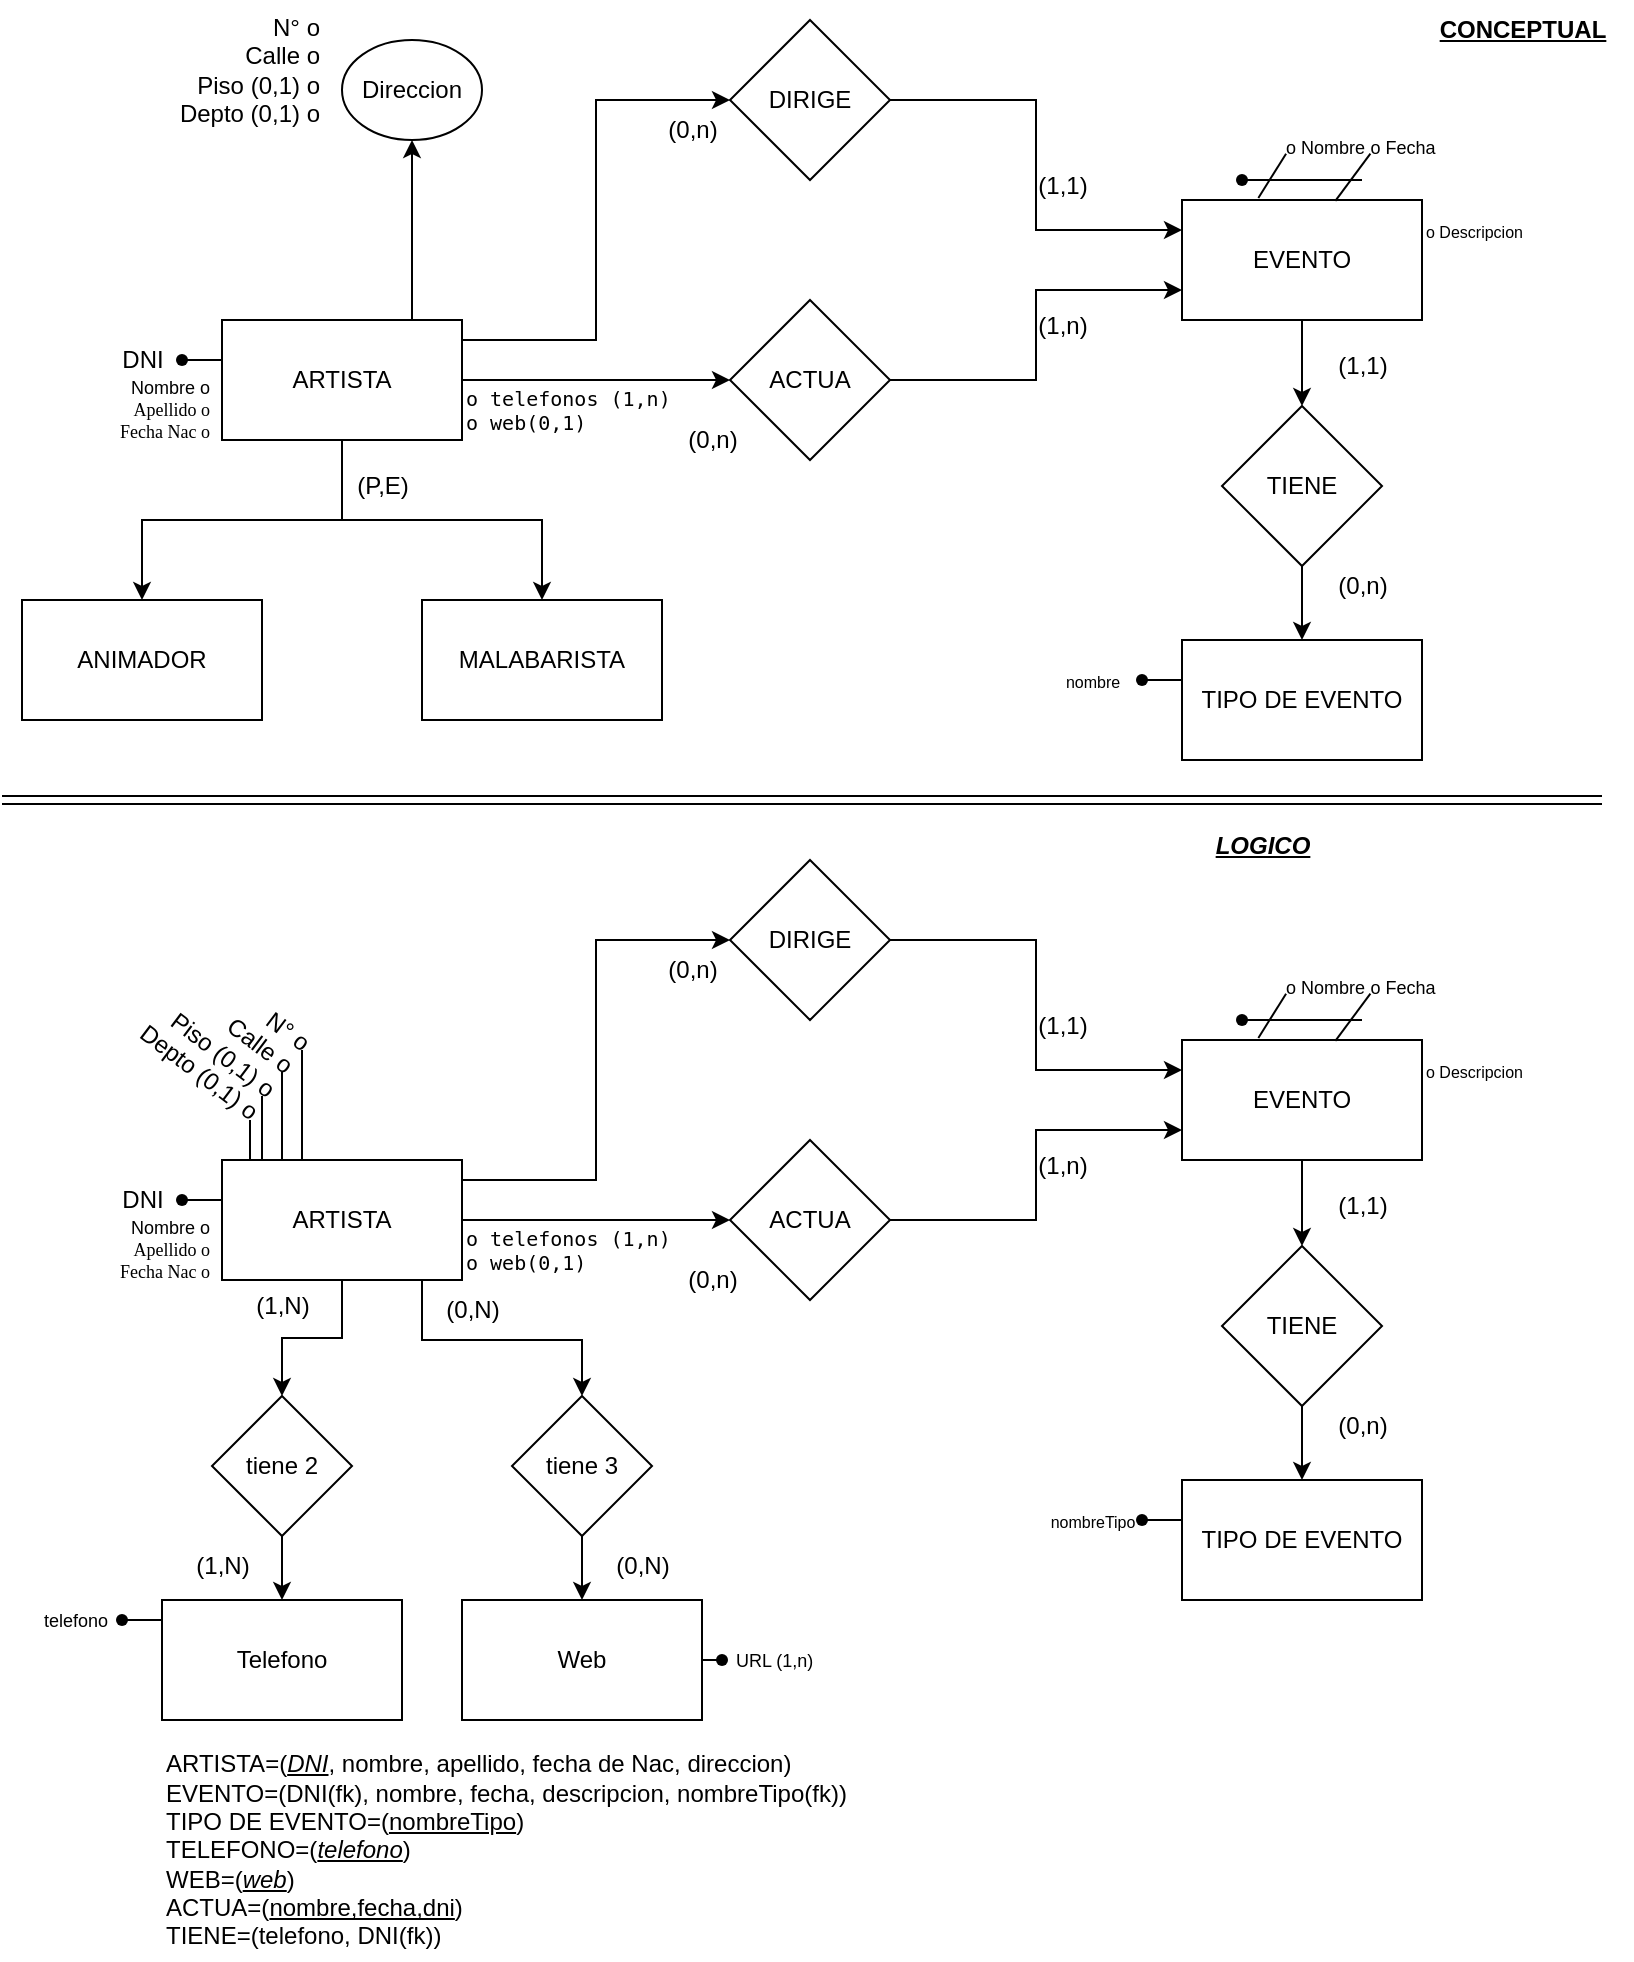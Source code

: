 <mxfile version="24.7.17">
  <diagram name="Página-1" id="7E1txCqpCuXFJBpkATVT">
    <mxGraphModel dx="926" dy="560" grid="1" gridSize="10" guides="1" tooltips="1" connect="1" arrows="1" fold="1" page="1" pageScale="1" pageWidth="827" pageHeight="1169" math="0" shadow="0">
      <root>
        <mxCell id="0" />
        <mxCell id="1" parent="0" />
        <mxCell id="PhLoQB3dl-mCqXN_obVr-6" style="edgeStyle=orthogonalEdgeStyle;rounded=0;orthogonalLoop=1;jettySize=auto;html=1;entryX=0.5;entryY=0;entryDx=0;entryDy=0;" edge="1" parent="1" source="PhLoQB3dl-mCqXN_obVr-1" target="PhLoQB3dl-mCqXN_obVr-4">
          <mxGeometry relative="1" as="geometry" />
        </mxCell>
        <mxCell id="PhLoQB3dl-mCqXN_obVr-7" style="edgeStyle=orthogonalEdgeStyle;rounded=0;orthogonalLoop=1;jettySize=auto;html=1;entryX=0.5;entryY=0;entryDx=0;entryDy=0;" edge="1" parent="1" source="PhLoQB3dl-mCqXN_obVr-1" target="PhLoQB3dl-mCqXN_obVr-5">
          <mxGeometry relative="1" as="geometry" />
        </mxCell>
        <mxCell id="PhLoQB3dl-mCqXN_obVr-11" style="edgeStyle=orthogonalEdgeStyle;rounded=0;orthogonalLoop=1;jettySize=auto;html=1;entryX=0;entryY=0.5;entryDx=0;entryDy=0;" edge="1" parent="1" source="PhLoQB3dl-mCqXN_obVr-1" target="PhLoQB3dl-mCqXN_obVr-10">
          <mxGeometry relative="1" as="geometry" />
        </mxCell>
        <mxCell id="PhLoQB3dl-mCqXN_obVr-12" style="edgeStyle=orthogonalEdgeStyle;rounded=0;orthogonalLoop=1;jettySize=auto;html=1;entryX=0;entryY=0.5;entryDx=0;entryDy=0;" edge="1" parent="1" source="PhLoQB3dl-mCqXN_obVr-1" target="PhLoQB3dl-mCqXN_obVr-9">
          <mxGeometry relative="1" as="geometry">
            <Array as="points">
              <mxPoint x="307" y="170" />
              <mxPoint x="307" y="50" />
            </Array>
          </mxGeometry>
        </mxCell>
        <mxCell id="PhLoQB3dl-mCqXN_obVr-18" style="edgeStyle=orthogonalEdgeStyle;rounded=0;orthogonalLoop=1;jettySize=auto;html=1;entryX=0.5;entryY=1;entryDx=0;entryDy=0;" edge="1" parent="1" source="PhLoQB3dl-mCqXN_obVr-1" target="PhLoQB3dl-mCqXN_obVr-16">
          <mxGeometry relative="1" as="geometry">
            <Array as="points">
              <mxPoint x="215" y="140" />
              <mxPoint x="215" y="140" />
            </Array>
          </mxGeometry>
        </mxCell>
        <mxCell id="PhLoQB3dl-mCqXN_obVr-1" value="ARTISTA" style="whiteSpace=wrap;html=1;" vertex="1" parent="1">
          <mxGeometry x="120" y="160" width="120" height="60" as="geometry" />
        </mxCell>
        <mxCell id="PhLoQB3dl-mCqXN_obVr-52" value="" style="edgeStyle=orthogonalEdgeStyle;rounded=0;orthogonalLoop=1;jettySize=auto;html=1;" edge="1" parent="1" source="PhLoQB3dl-mCqXN_obVr-2" target="PhLoQB3dl-mCqXN_obVr-51">
          <mxGeometry relative="1" as="geometry" />
        </mxCell>
        <mxCell id="PhLoQB3dl-mCqXN_obVr-2" value="EVENTO" style="whiteSpace=wrap;html=1;" vertex="1" parent="1">
          <mxGeometry x="600" y="100" width="120" height="60" as="geometry" />
        </mxCell>
        <mxCell id="PhLoQB3dl-mCqXN_obVr-3" value="TIPO DE EVENTO" style="whiteSpace=wrap;html=1;" vertex="1" parent="1">
          <mxGeometry x="600" y="320" width="120" height="60" as="geometry" />
        </mxCell>
        <mxCell id="PhLoQB3dl-mCqXN_obVr-4" value="ANIMADOR" style="whiteSpace=wrap;html=1;" vertex="1" parent="1">
          <mxGeometry x="20" y="300" width="120" height="60" as="geometry" />
        </mxCell>
        <mxCell id="PhLoQB3dl-mCqXN_obVr-5" value="MALABARISTA" style="whiteSpace=wrap;html=1;" vertex="1" parent="1">
          <mxGeometry x="220" y="300" width="120" height="60" as="geometry" />
        </mxCell>
        <mxCell id="PhLoQB3dl-mCqXN_obVr-13" style="edgeStyle=orthogonalEdgeStyle;rounded=0;orthogonalLoop=1;jettySize=auto;html=1;entryX=0;entryY=0.25;entryDx=0;entryDy=0;" edge="1" parent="1" source="PhLoQB3dl-mCqXN_obVr-9" target="PhLoQB3dl-mCqXN_obVr-2">
          <mxGeometry relative="1" as="geometry" />
        </mxCell>
        <mxCell id="PhLoQB3dl-mCqXN_obVr-9" value="DIRIGE" style="rhombus;whiteSpace=wrap;html=1;" vertex="1" parent="1">
          <mxGeometry x="374" y="10" width="80" height="80" as="geometry" />
        </mxCell>
        <mxCell id="PhLoQB3dl-mCqXN_obVr-14" style="edgeStyle=orthogonalEdgeStyle;rounded=0;orthogonalLoop=1;jettySize=auto;html=1;entryX=0;entryY=0.75;entryDx=0;entryDy=0;" edge="1" parent="1" source="PhLoQB3dl-mCqXN_obVr-10" target="PhLoQB3dl-mCqXN_obVr-2">
          <mxGeometry relative="1" as="geometry" />
        </mxCell>
        <mxCell id="PhLoQB3dl-mCqXN_obVr-10" value="ACTUA" style="rhombus;whiteSpace=wrap;html=1;" vertex="1" parent="1">
          <mxGeometry x="374" y="150" width="80" height="80" as="geometry" />
        </mxCell>
        <mxCell id="PhLoQB3dl-mCqXN_obVr-16" value="Direccion" style="ellipse;whiteSpace=wrap;html=1;" vertex="1" parent="1">
          <mxGeometry x="180" y="20" width="70" height="50" as="geometry" />
        </mxCell>
        <mxCell id="PhLoQB3dl-mCqXN_obVr-17" value="N° o&lt;div&gt;Calle o&lt;/div&gt;&lt;div&gt;Piso (0,1) o&lt;/div&gt;&lt;div&gt;Depto (0,1) o&lt;/div&gt;" style="text;html=1;align=right;verticalAlign=middle;resizable=0;points=[];autosize=1;strokeColor=none;fillColor=none;" vertex="1" parent="1">
          <mxGeometry x="80" width="90" height="70" as="geometry" />
        </mxCell>
        <mxCell id="PhLoQB3dl-mCqXN_obVr-19" value="" style="shape=waypoint;sketch=0;size=6;pointerEvents=1;points=[];fillColor=none;resizable=0;rotatable=0;perimeter=centerPerimeter;snapToPoint=1;" vertex="1" parent="1">
          <mxGeometry x="90" y="170" width="20" height="20" as="geometry" />
        </mxCell>
        <mxCell id="PhLoQB3dl-mCqXN_obVr-20" style="edgeStyle=orthogonalEdgeStyle;rounded=0;orthogonalLoop=1;jettySize=auto;html=1;entryX=0;entryY=0.323;entryDx=0;entryDy=0;entryPerimeter=0;endArrow=none;endFill=0;" edge="1" parent="1" source="PhLoQB3dl-mCqXN_obVr-19" target="PhLoQB3dl-mCqXN_obVr-1">
          <mxGeometry relative="1" as="geometry" />
        </mxCell>
        <mxCell id="PhLoQB3dl-mCqXN_obVr-25" value="DNI" style="text;html=1;align=center;verticalAlign=middle;resizable=0;points=[];autosize=1;strokeColor=none;fillColor=none;" vertex="1" parent="1">
          <mxGeometry x="60" y="165" width="40" height="30" as="geometry" />
        </mxCell>
        <mxCell id="PhLoQB3dl-mCqXN_obVr-26" value="&lt;h4 style=&quot;font-size: 9px;&quot;&gt;&lt;span style=&quot;font-weight: normal;&quot;&gt;&lt;font face=&quot;Helvetica&quot; style=&quot;font-size: 9px;&quot;&gt;Nombre o&lt;br&gt;&lt;/font&gt;&lt;font face=&quot;JUeMXeNSjdFqQAsrjM2l&quot; style=&quot;font-size: 9px;&quot;&gt;Apellido o&lt;br&gt;&lt;/font&gt;&lt;font face=&quot;JUeMXeNSjdFqQAsrjM2l&quot; style=&quot;font-size: 9px;&quot;&gt;Fecha Nac o&lt;/font&gt;&lt;/span&gt;&lt;/h4&gt;" style="text;html=1;align=right;verticalAlign=middle;resizable=0;points=[];autosize=1;strokeColor=none;fillColor=none;" vertex="1" parent="1">
          <mxGeometry x="45" y="170" width="70" height="70" as="geometry" />
        </mxCell>
        <mxCell id="PhLoQB3dl-mCqXN_obVr-27" value="&lt;pre style=&quot;font-size: 10px;&quot;&gt;&lt;span style=&quot;background-color: initial;&quot;&gt;o telefonos (1,n)&amp;nbsp;&lt;br&gt;&lt;/span&gt;o web(0,1)&lt;/pre&gt;" style="text;html=1;align=left;verticalAlign=middle;resizable=0;points=[];autosize=1;strokeColor=none;fillColor=none;" vertex="1" parent="1">
          <mxGeometry x="240" y="175" width="130" height="60" as="geometry" />
        </mxCell>
        <mxCell id="PhLoQB3dl-mCqXN_obVr-32" value="&lt;font style=&quot;font-size: 8px;&quot;&gt;o Descripcion&lt;/font&gt;" style="text;html=1;align=left;verticalAlign=middle;resizable=0;points=[];autosize=1;strokeColor=none;fillColor=none;" vertex="1" parent="1">
          <mxGeometry x="720" y="100" width="70" height="30" as="geometry" />
        </mxCell>
        <mxCell id="PhLoQB3dl-mCqXN_obVr-34" value="&lt;font style=&quot;font-size: 9px;&quot;&gt;o Fecha&lt;/font&gt;" style="text;html=1;align=center;verticalAlign=middle;resizable=0;points=[];autosize=1;strokeColor=none;fillColor=none;" vertex="1" parent="1">
          <mxGeometry x="680" y="58" width="60" height="30" as="geometry" />
        </mxCell>
        <mxCell id="PhLoQB3dl-mCqXN_obVr-35" value="" style="endArrow=none;html=1;rounded=0;exitX=0.639;exitY=0.008;exitDx=0;exitDy=0;exitPerimeter=0;" edge="1" parent="1" source="PhLoQB3dl-mCqXN_obVr-2">
          <mxGeometry width="50" height="50" relative="1" as="geometry">
            <mxPoint x="680" y="88" as="sourcePoint" />
            <mxPoint x="694.207" y="76.78" as="targetPoint" />
          </mxGeometry>
        </mxCell>
        <mxCell id="PhLoQB3dl-mCqXN_obVr-36" value="&lt;font style=&quot;font-size: 9px;&quot;&gt;o Nombre&lt;/font&gt;" style="text;html=1;align=left;verticalAlign=middle;resizable=0;points=[];autosize=1;strokeColor=none;fillColor=none;" vertex="1" parent="1">
          <mxGeometry x="650.0" y="58" width="60" height="30" as="geometry" />
        </mxCell>
        <mxCell id="PhLoQB3dl-mCqXN_obVr-37" value="" style="endArrow=none;html=1;rounded=0;exitX=0.318;exitY=-0.017;exitDx=0;exitDy=0;exitPerimeter=0;entryX=0.034;entryY=0.63;entryDx=0;entryDy=0;entryPerimeter=0;" edge="1" parent="1" source="PhLoQB3dl-mCqXN_obVr-2" target="PhLoQB3dl-mCqXN_obVr-36">
          <mxGeometry width="50" height="50" relative="1" as="geometry">
            <mxPoint x="640.0" y="93.22" as="sourcePoint" />
            <mxPoint x="650" y="80" as="targetPoint" />
          </mxGeometry>
        </mxCell>
        <mxCell id="PhLoQB3dl-mCqXN_obVr-38" value="" style="shape=waypoint;sketch=0;size=6;pointerEvents=1;points=[];fillColor=none;resizable=0;rotatable=0;perimeter=centerPerimeter;snapToPoint=1;" vertex="1" parent="1">
          <mxGeometry x="620" y="80" width="20" height="20" as="geometry" />
        </mxCell>
        <mxCell id="PhLoQB3dl-mCqXN_obVr-39" style="edgeStyle=orthogonalEdgeStyle;rounded=0;orthogonalLoop=1;jettySize=auto;html=1;endArrow=none;endFill=0;" edge="1" source="PhLoQB3dl-mCqXN_obVr-38" parent="1">
          <mxGeometry relative="1" as="geometry">
            <mxPoint x="690" y="90" as="targetPoint" />
          </mxGeometry>
        </mxCell>
        <mxCell id="PhLoQB3dl-mCqXN_obVr-43" value="" style="shape=waypoint;sketch=0;size=6;pointerEvents=1;points=[];fillColor=none;resizable=0;rotatable=0;perimeter=centerPerimeter;snapToPoint=1;" vertex="1" parent="1">
          <mxGeometry x="570" y="330" width="20" height="20" as="geometry" />
        </mxCell>
        <mxCell id="PhLoQB3dl-mCqXN_obVr-44" style="edgeStyle=orthogonalEdgeStyle;rounded=0;orthogonalLoop=1;jettySize=auto;html=1;entryX=0;entryY=0.323;entryDx=0;entryDy=0;entryPerimeter=0;endArrow=none;endFill=0;" edge="1" source="PhLoQB3dl-mCqXN_obVr-43" parent="1">
          <mxGeometry relative="1" as="geometry">
            <mxPoint x="600" y="339" as="targetPoint" />
          </mxGeometry>
        </mxCell>
        <mxCell id="PhLoQB3dl-mCqXN_obVr-45" value="&lt;font style=&quot;font-size: 8px;&quot;&gt;nombre&lt;/font&gt;" style="text;html=1;align=center;verticalAlign=middle;resizable=0;points=[];autosize=1;strokeColor=none;fillColor=none;" vertex="1" parent="1">
          <mxGeometry x="530" y="325" width="50" height="30" as="geometry" />
        </mxCell>
        <mxCell id="PhLoQB3dl-mCqXN_obVr-46" value="(P,E)" style="text;html=1;align=center;verticalAlign=middle;resizable=0;points=[];autosize=1;strokeColor=none;fillColor=none;" vertex="1" parent="1">
          <mxGeometry x="175" y="228" width="50" height="30" as="geometry" />
        </mxCell>
        <mxCell id="PhLoQB3dl-mCqXN_obVr-47" value="(0,n)" style="text;html=1;align=center;verticalAlign=middle;resizable=0;points=[];autosize=1;strokeColor=none;fillColor=none;" vertex="1" parent="1">
          <mxGeometry x="340" y="205" width="50" height="30" as="geometry" />
        </mxCell>
        <mxCell id="PhLoQB3dl-mCqXN_obVr-48" value="(0,n)" style="text;html=1;align=center;verticalAlign=middle;resizable=0;points=[];autosize=1;strokeColor=none;fillColor=none;" vertex="1" parent="1">
          <mxGeometry x="330" y="50" width="50" height="30" as="geometry" />
        </mxCell>
        <mxCell id="PhLoQB3dl-mCqXN_obVr-49" value="(1,1)" style="text;html=1;align=center;verticalAlign=middle;resizable=0;points=[];autosize=1;strokeColor=none;fillColor=none;" vertex="1" parent="1">
          <mxGeometry x="515" y="78" width="50" height="30" as="geometry" />
        </mxCell>
        <mxCell id="PhLoQB3dl-mCqXN_obVr-50" value="(1,n)" style="text;html=1;align=center;verticalAlign=middle;resizable=0;points=[];autosize=1;strokeColor=none;fillColor=none;" vertex="1" parent="1">
          <mxGeometry x="515" y="148" width="50" height="30" as="geometry" />
        </mxCell>
        <mxCell id="PhLoQB3dl-mCqXN_obVr-53" value="" style="edgeStyle=orthogonalEdgeStyle;rounded=0;orthogonalLoop=1;jettySize=auto;html=1;" edge="1" parent="1" source="PhLoQB3dl-mCqXN_obVr-51" target="PhLoQB3dl-mCqXN_obVr-3">
          <mxGeometry relative="1" as="geometry">
            <Array as="points">
              <mxPoint x="630" y="260" />
              <mxPoint x="630" y="260" />
            </Array>
          </mxGeometry>
        </mxCell>
        <mxCell id="PhLoQB3dl-mCqXN_obVr-51" value="TIENE" style="rhombus;whiteSpace=wrap;html=1;" vertex="1" parent="1">
          <mxGeometry x="620" y="203" width="80" height="80" as="geometry" />
        </mxCell>
        <mxCell id="PhLoQB3dl-mCqXN_obVr-54" value="(1,1)" style="text;html=1;align=center;verticalAlign=middle;resizable=0;points=[];autosize=1;strokeColor=none;fillColor=none;" vertex="1" parent="1">
          <mxGeometry x="665" y="168" width="50" height="30" as="geometry" />
        </mxCell>
        <mxCell id="PhLoQB3dl-mCqXN_obVr-55" value="(0,n)" style="text;html=1;align=center;verticalAlign=middle;resizable=0;points=[];autosize=1;strokeColor=none;fillColor=none;" vertex="1" parent="1">
          <mxGeometry x="665" y="278" width="50" height="30" as="geometry" />
        </mxCell>
        <mxCell id="PhLoQB3dl-mCqXN_obVr-56" value="CONCEPTUAL" style="text;html=1;align=center;verticalAlign=middle;resizable=0;points=[];autosize=1;strokeColor=none;fillColor=none;fontStyle=5;horizontal=1;" vertex="1" parent="1">
          <mxGeometry x="715" width="110" height="30" as="geometry" />
        </mxCell>
        <mxCell id="PhLoQB3dl-mCqXN_obVr-59" style="edgeStyle=orthogonalEdgeStyle;rounded=0;orthogonalLoop=1;jettySize=auto;html=1;entryX=0;entryY=0.5;entryDx=0;entryDy=0;" edge="1" parent="1" source="PhLoQB3dl-mCqXN_obVr-62" target="PhLoQB3dl-mCqXN_obVr-71">
          <mxGeometry relative="1" as="geometry" />
        </mxCell>
        <mxCell id="PhLoQB3dl-mCqXN_obVr-60" style="edgeStyle=orthogonalEdgeStyle;rounded=0;orthogonalLoop=1;jettySize=auto;html=1;entryX=0;entryY=0.5;entryDx=0;entryDy=0;" edge="1" parent="1" source="PhLoQB3dl-mCqXN_obVr-62" target="PhLoQB3dl-mCqXN_obVr-69">
          <mxGeometry relative="1" as="geometry">
            <Array as="points">
              <mxPoint x="307" y="590" />
              <mxPoint x="307" y="470" />
            </Array>
          </mxGeometry>
        </mxCell>
        <mxCell id="PhLoQB3dl-mCqXN_obVr-108" value="" style="edgeStyle=orthogonalEdgeStyle;rounded=0;orthogonalLoop=1;jettySize=auto;html=1;" edge="1" parent="1" source="PhLoQB3dl-mCqXN_obVr-62" target="PhLoQB3dl-mCqXN_obVr-107">
          <mxGeometry relative="1" as="geometry" />
        </mxCell>
        <mxCell id="PhLoQB3dl-mCqXN_obVr-119" style="edgeStyle=orthogonalEdgeStyle;rounded=0;orthogonalLoop=1;jettySize=auto;html=1;entryX=0.5;entryY=0;entryDx=0;entryDy=0;" edge="1" parent="1" source="PhLoQB3dl-mCqXN_obVr-62" target="PhLoQB3dl-mCqXN_obVr-115">
          <mxGeometry relative="1" as="geometry">
            <Array as="points">
              <mxPoint x="220" y="670" />
              <mxPoint x="300" y="670" />
            </Array>
          </mxGeometry>
        </mxCell>
        <mxCell id="PhLoQB3dl-mCqXN_obVr-62" value="ARTISTA" style="whiteSpace=wrap;html=1;" vertex="1" parent="1">
          <mxGeometry x="120" y="580" width="120" height="60" as="geometry" />
        </mxCell>
        <mxCell id="PhLoQB3dl-mCqXN_obVr-63" value="" style="edgeStyle=orthogonalEdgeStyle;rounded=0;orthogonalLoop=1;jettySize=auto;html=1;" edge="1" parent="1" source="PhLoQB3dl-mCqXN_obVr-64" target="PhLoQB3dl-mCqXN_obVr-94">
          <mxGeometry relative="1" as="geometry" />
        </mxCell>
        <mxCell id="PhLoQB3dl-mCqXN_obVr-64" value="EVENTO" style="whiteSpace=wrap;html=1;" vertex="1" parent="1">
          <mxGeometry x="600" y="520" width="120" height="60" as="geometry" />
        </mxCell>
        <mxCell id="PhLoQB3dl-mCqXN_obVr-65" value="TIPO DE EVENTO" style="whiteSpace=wrap;html=1;" vertex="1" parent="1">
          <mxGeometry x="600" y="740" width="120" height="60" as="geometry" />
        </mxCell>
        <mxCell id="PhLoQB3dl-mCqXN_obVr-68" style="edgeStyle=orthogonalEdgeStyle;rounded=0;orthogonalLoop=1;jettySize=auto;html=1;entryX=0;entryY=0.25;entryDx=0;entryDy=0;" edge="1" parent="1" source="PhLoQB3dl-mCqXN_obVr-69" target="PhLoQB3dl-mCqXN_obVr-64">
          <mxGeometry relative="1" as="geometry" />
        </mxCell>
        <mxCell id="PhLoQB3dl-mCqXN_obVr-69" value="DIRIGE" style="rhombus;whiteSpace=wrap;html=1;" vertex="1" parent="1">
          <mxGeometry x="374" y="430" width="80" height="80" as="geometry" />
        </mxCell>
        <mxCell id="PhLoQB3dl-mCqXN_obVr-70" style="edgeStyle=orthogonalEdgeStyle;rounded=0;orthogonalLoop=1;jettySize=auto;html=1;entryX=0;entryY=0.75;entryDx=0;entryDy=0;" edge="1" parent="1" source="PhLoQB3dl-mCqXN_obVr-71" target="PhLoQB3dl-mCqXN_obVr-64">
          <mxGeometry relative="1" as="geometry" />
        </mxCell>
        <mxCell id="PhLoQB3dl-mCqXN_obVr-71" value="ACTUA" style="rhombus;whiteSpace=wrap;html=1;" vertex="1" parent="1">
          <mxGeometry x="374" y="570" width="80" height="80" as="geometry" />
        </mxCell>
        <mxCell id="PhLoQB3dl-mCqXN_obVr-73" value="" style="shape=waypoint;sketch=0;size=6;pointerEvents=1;points=[];fillColor=none;resizable=0;rotatable=0;perimeter=centerPerimeter;snapToPoint=1;" vertex="1" parent="1">
          <mxGeometry x="90" y="590" width="20" height="20" as="geometry" />
        </mxCell>
        <mxCell id="PhLoQB3dl-mCqXN_obVr-74" style="edgeStyle=orthogonalEdgeStyle;rounded=0;orthogonalLoop=1;jettySize=auto;html=1;entryX=0;entryY=0.323;entryDx=0;entryDy=0;entryPerimeter=0;endArrow=none;endFill=0;" edge="1" parent="1" source="PhLoQB3dl-mCqXN_obVr-73" target="PhLoQB3dl-mCqXN_obVr-62">
          <mxGeometry relative="1" as="geometry" />
        </mxCell>
        <mxCell id="PhLoQB3dl-mCqXN_obVr-75" value="DNI" style="text;html=1;align=center;verticalAlign=middle;resizable=0;points=[];autosize=1;strokeColor=none;fillColor=none;" vertex="1" parent="1">
          <mxGeometry x="60" y="585" width="40" height="30" as="geometry" />
        </mxCell>
        <mxCell id="PhLoQB3dl-mCqXN_obVr-76" value="&lt;h4 style=&quot;font-size: 9px;&quot;&gt;&lt;span style=&quot;font-weight: normal;&quot;&gt;&lt;font face=&quot;Helvetica&quot; style=&quot;font-size: 9px;&quot;&gt;Nombre o&lt;br&gt;&lt;/font&gt;&lt;font face=&quot;JUeMXeNSjdFqQAsrjM2l&quot; style=&quot;font-size: 9px;&quot;&gt;Apellido o&lt;br&gt;&lt;/font&gt;&lt;font face=&quot;JUeMXeNSjdFqQAsrjM2l&quot; style=&quot;font-size: 9px;&quot;&gt;Fecha Nac o&lt;/font&gt;&lt;/span&gt;&lt;/h4&gt;" style="text;html=1;align=right;verticalAlign=middle;resizable=0;points=[];autosize=1;strokeColor=none;fillColor=none;" vertex="1" parent="1">
          <mxGeometry x="45" y="590" width="70" height="70" as="geometry" />
        </mxCell>
        <mxCell id="PhLoQB3dl-mCqXN_obVr-77" value="&lt;pre style=&quot;font-size: 10px;&quot;&gt;&lt;span style=&quot;background-color: initial;&quot;&gt;o telefonos (1,n)&amp;nbsp;&lt;br&gt;&lt;/span&gt;o web(0,1)&lt;/pre&gt;" style="text;html=1;align=left;verticalAlign=middle;resizable=0;points=[];autosize=1;strokeColor=none;fillColor=none;" vertex="1" parent="1">
          <mxGeometry x="240" y="595" width="130" height="60" as="geometry" />
        </mxCell>
        <mxCell id="PhLoQB3dl-mCqXN_obVr-78" value="&lt;font style=&quot;font-size: 8px;&quot;&gt;o Descripcion&lt;/font&gt;" style="text;html=1;align=left;verticalAlign=middle;resizable=0;points=[];autosize=1;strokeColor=none;fillColor=none;" vertex="1" parent="1">
          <mxGeometry x="720" y="520" width="70" height="30" as="geometry" />
        </mxCell>
        <mxCell id="PhLoQB3dl-mCqXN_obVr-79" value="&lt;font style=&quot;font-size: 9px;&quot;&gt;o Fecha&lt;/font&gt;" style="text;html=1;align=center;verticalAlign=middle;resizable=0;points=[];autosize=1;strokeColor=none;fillColor=none;" vertex="1" parent="1">
          <mxGeometry x="680" y="478" width="60" height="30" as="geometry" />
        </mxCell>
        <mxCell id="PhLoQB3dl-mCqXN_obVr-80" value="" style="endArrow=none;html=1;rounded=0;exitX=0.639;exitY=0.008;exitDx=0;exitDy=0;exitPerimeter=0;" edge="1" parent="1" source="PhLoQB3dl-mCqXN_obVr-64">
          <mxGeometry width="50" height="50" relative="1" as="geometry">
            <mxPoint x="680" y="508" as="sourcePoint" />
            <mxPoint x="694.207" y="496.78" as="targetPoint" />
          </mxGeometry>
        </mxCell>
        <mxCell id="PhLoQB3dl-mCqXN_obVr-81" value="&lt;font style=&quot;font-size: 9px;&quot;&gt;o Nombre&lt;/font&gt;" style="text;html=1;align=left;verticalAlign=middle;resizable=0;points=[];autosize=1;strokeColor=none;fillColor=none;" vertex="1" parent="1">
          <mxGeometry x="650.0" y="478" width="60" height="30" as="geometry" />
        </mxCell>
        <mxCell id="PhLoQB3dl-mCqXN_obVr-82" value="" style="endArrow=none;html=1;rounded=0;exitX=0.318;exitY=-0.017;exitDx=0;exitDy=0;exitPerimeter=0;entryX=0.034;entryY=0.63;entryDx=0;entryDy=0;entryPerimeter=0;" edge="1" parent="1" source="PhLoQB3dl-mCqXN_obVr-64" target="PhLoQB3dl-mCqXN_obVr-81">
          <mxGeometry width="50" height="50" relative="1" as="geometry">
            <mxPoint x="640.0" y="513.22" as="sourcePoint" />
            <mxPoint x="650" y="500" as="targetPoint" />
          </mxGeometry>
        </mxCell>
        <mxCell id="PhLoQB3dl-mCqXN_obVr-83" value="" style="shape=waypoint;sketch=0;size=6;pointerEvents=1;points=[];fillColor=none;resizable=0;rotatable=0;perimeter=centerPerimeter;snapToPoint=1;" vertex="1" parent="1">
          <mxGeometry x="620" y="500" width="20" height="20" as="geometry" />
        </mxCell>
        <mxCell id="PhLoQB3dl-mCqXN_obVr-84" style="edgeStyle=orthogonalEdgeStyle;rounded=0;orthogonalLoop=1;jettySize=auto;html=1;endArrow=none;endFill=0;" edge="1" parent="1" source="PhLoQB3dl-mCqXN_obVr-83">
          <mxGeometry relative="1" as="geometry">
            <mxPoint x="690" y="510" as="targetPoint" />
          </mxGeometry>
        </mxCell>
        <mxCell id="PhLoQB3dl-mCqXN_obVr-85" value="" style="shape=waypoint;sketch=0;size=6;pointerEvents=1;points=[];fillColor=none;resizable=0;rotatable=0;perimeter=centerPerimeter;snapToPoint=1;" vertex="1" parent="1">
          <mxGeometry x="570" y="750" width="20" height="20" as="geometry" />
        </mxCell>
        <mxCell id="PhLoQB3dl-mCqXN_obVr-86" style="edgeStyle=orthogonalEdgeStyle;rounded=0;orthogonalLoop=1;jettySize=auto;html=1;entryX=0;entryY=0.323;entryDx=0;entryDy=0;entryPerimeter=0;endArrow=none;endFill=0;" edge="1" parent="1" source="PhLoQB3dl-mCqXN_obVr-85">
          <mxGeometry relative="1" as="geometry">
            <mxPoint x="600" y="759" as="targetPoint" />
          </mxGeometry>
        </mxCell>
        <mxCell id="PhLoQB3dl-mCqXN_obVr-87" value="&lt;font style=&quot;font-size: 8px;&quot;&gt;nombreTipo&lt;/font&gt;" style="text;html=1;align=center;verticalAlign=middle;resizable=0;points=[];autosize=1;strokeColor=none;fillColor=none;" vertex="1" parent="1">
          <mxGeometry x="520" y="745" width="70" height="30" as="geometry" />
        </mxCell>
        <mxCell id="PhLoQB3dl-mCqXN_obVr-89" value="(0,n)" style="text;html=1;align=center;verticalAlign=middle;resizable=0;points=[];autosize=1;strokeColor=none;fillColor=none;" vertex="1" parent="1">
          <mxGeometry x="340" y="625" width="50" height="30" as="geometry" />
        </mxCell>
        <mxCell id="PhLoQB3dl-mCqXN_obVr-90" value="(0,n)" style="text;html=1;align=center;verticalAlign=middle;resizable=0;points=[];autosize=1;strokeColor=none;fillColor=none;" vertex="1" parent="1">
          <mxGeometry x="330" y="470" width="50" height="30" as="geometry" />
        </mxCell>
        <mxCell id="PhLoQB3dl-mCqXN_obVr-91" value="(1,1)" style="text;html=1;align=center;verticalAlign=middle;resizable=0;points=[];autosize=1;strokeColor=none;fillColor=none;" vertex="1" parent="1">
          <mxGeometry x="515" y="498" width="50" height="30" as="geometry" />
        </mxCell>
        <mxCell id="PhLoQB3dl-mCqXN_obVr-92" value="(1,n)" style="text;html=1;align=center;verticalAlign=middle;resizable=0;points=[];autosize=1;strokeColor=none;fillColor=none;" vertex="1" parent="1">
          <mxGeometry x="515" y="568" width="50" height="30" as="geometry" />
        </mxCell>
        <mxCell id="PhLoQB3dl-mCqXN_obVr-93" value="" style="edgeStyle=orthogonalEdgeStyle;rounded=0;orthogonalLoop=1;jettySize=auto;html=1;" edge="1" parent="1" source="PhLoQB3dl-mCqXN_obVr-94" target="PhLoQB3dl-mCqXN_obVr-65">
          <mxGeometry relative="1" as="geometry">
            <Array as="points">
              <mxPoint x="630" y="680" />
              <mxPoint x="630" y="680" />
            </Array>
          </mxGeometry>
        </mxCell>
        <mxCell id="PhLoQB3dl-mCqXN_obVr-94" value="TIENE" style="rhombus;whiteSpace=wrap;html=1;" vertex="1" parent="1">
          <mxGeometry x="620" y="623" width="80" height="80" as="geometry" />
        </mxCell>
        <mxCell id="PhLoQB3dl-mCqXN_obVr-95" value="(1,1)" style="text;html=1;align=center;verticalAlign=middle;resizable=0;points=[];autosize=1;strokeColor=none;fillColor=none;" vertex="1" parent="1">
          <mxGeometry x="665" y="588" width="50" height="30" as="geometry" />
        </mxCell>
        <mxCell id="PhLoQB3dl-mCqXN_obVr-96" value="(0,n)" style="text;html=1;align=center;verticalAlign=middle;resizable=0;points=[];autosize=1;strokeColor=none;fillColor=none;" vertex="1" parent="1">
          <mxGeometry x="665" y="698" width="50" height="30" as="geometry" />
        </mxCell>
        <mxCell id="PhLoQB3dl-mCqXN_obVr-97" value="" style="shape=link;html=1;rounded=0;" edge="1" parent="1">
          <mxGeometry width="100" relative="1" as="geometry">
            <mxPoint x="10" y="400" as="sourcePoint" />
            <mxPoint x="810" y="400" as="targetPoint" />
          </mxGeometry>
        </mxCell>
        <mxCell id="PhLoQB3dl-mCqXN_obVr-98" value="N° o&lt;div&gt;Calle o&lt;/div&gt;&lt;div&gt;Piso (0,1) o&lt;/div&gt;&lt;div&gt;Depto (0,1) o&lt;/div&gt;" style="text;html=1;align=right;verticalAlign=top;resizable=0;points=[];autosize=1;strokeColor=none;fillColor=none;horizontal=1;rotation=37;" vertex="1" parent="1">
          <mxGeometry x="70" y="478" width="90" height="70" as="geometry" />
        </mxCell>
        <mxCell id="PhLoQB3dl-mCqXN_obVr-99" value="&lt;b&gt;&lt;u&gt;&lt;i&gt;LOGICO&lt;/i&gt;&lt;/u&gt;&lt;/b&gt;" style="text;html=1;align=center;verticalAlign=middle;resizable=0;points=[];autosize=1;strokeColor=none;fillColor=none;" vertex="1" parent="1">
          <mxGeometry x="605" y="408" width="70" height="30" as="geometry" />
        </mxCell>
        <mxCell id="PhLoQB3dl-mCqXN_obVr-101" value="" style="endArrow=none;html=1;rounded=0;" edge="1" parent="1">
          <mxGeometry width="50" height="50" relative="1" as="geometry">
            <mxPoint x="134" y="580" as="sourcePoint" />
            <mxPoint x="134" y="560" as="targetPoint" />
          </mxGeometry>
        </mxCell>
        <mxCell id="PhLoQB3dl-mCqXN_obVr-104" value="" style="endArrow=none;html=1;rounded=0;" edge="1" parent="1">
          <mxGeometry width="50" height="50" relative="1" as="geometry">
            <mxPoint x="140" y="580" as="sourcePoint" />
            <mxPoint x="140" y="548" as="targetPoint" />
          </mxGeometry>
        </mxCell>
        <mxCell id="PhLoQB3dl-mCqXN_obVr-105" value="" style="endArrow=none;html=1;rounded=0;" edge="1" parent="1">
          <mxGeometry width="50" height="50" relative="1" as="geometry">
            <mxPoint x="150" y="580" as="sourcePoint" />
            <mxPoint x="150" y="536" as="targetPoint" />
          </mxGeometry>
        </mxCell>
        <mxCell id="PhLoQB3dl-mCqXN_obVr-106" value="" style="endArrow=none;html=1;rounded=0;" edge="1" parent="1">
          <mxGeometry width="50" height="50" relative="1" as="geometry">
            <mxPoint x="160" y="580" as="sourcePoint" />
            <mxPoint x="160" y="525" as="targetPoint" />
          </mxGeometry>
        </mxCell>
        <mxCell id="PhLoQB3dl-mCqXN_obVr-113" value="" style="edgeStyle=orthogonalEdgeStyle;rounded=0;orthogonalLoop=1;jettySize=auto;html=1;" edge="1" parent="1" source="PhLoQB3dl-mCqXN_obVr-107" target="PhLoQB3dl-mCqXN_obVr-109">
          <mxGeometry relative="1" as="geometry" />
        </mxCell>
        <mxCell id="PhLoQB3dl-mCqXN_obVr-107" value="tiene 2" style="rhombus;whiteSpace=wrap;html=1;" vertex="1" parent="1">
          <mxGeometry x="115" y="698" width="70" height="70" as="geometry" />
        </mxCell>
        <mxCell id="PhLoQB3dl-mCqXN_obVr-109" value="Telefono" style="whiteSpace=wrap;html=1;" vertex="1" parent="1">
          <mxGeometry x="90" y="800" width="120" height="60" as="geometry" />
        </mxCell>
        <mxCell id="PhLoQB3dl-mCqXN_obVr-110" value="telefono      " style="shape=waypoint;sketch=0;size=6;pointerEvents=1;points=[];fillColor=none;resizable=0;rotatable=0;perimeter=centerPerimeter;snapToPoint=1;align=right;fontSize=9;" vertex="1" parent="1">
          <mxGeometry x="60" y="800" width="20" height="20" as="geometry" />
        </mxCell>
        <mxCell id="PhLoQB3dl-mCqXN_obVr-111" style="edgeStyle=orthogonalEdgeStyle;rounded=0;orthogonalLoop=1;jettySize=auto;html=1;entryX=0;entryY=0.323;entryDx=0;entryDy=0;entryPerimeter=0;endArrow=none;endFill=0;" edge="1" source="PhLoQB3dl-mCqXN_obVr-110" parent="1">
          <mxGeometry relative="1" as="geometry">
            <mxPoint x="90" y="809" as="targetPoint" />
          </mxGeometry>
        </mxCell>
        <mxCell id="PhLoQB3dl-mCqXN_obVr-114" value="" style="edgeStyle=orthogonalEdgeStyle;rounded=0;orthogonalLoop=1;jettySize=auto;html=1;" edge="1" parent="1" source="PhLoQB3dl-mCqXN_obVr-115" target="PhLoQB3dl-mCqXN_obVr-116">
          <mxGeometry relative="1" as="geometry" />
        </mxCell>
        <mxCell id="PhLoQB3dl-mCqXN_obVr-115" value="tiene 3" style="rhombus;whiteSpace=wrap;html=1;" vertex="1" parent="1">
          <mxGeometry x="265" y="698" width="70" height="70" as="geometry" />
        </mxCell>
        <mxCell id="PhLoQB3dl-mCqXN_obVr-116" value="Web" style="whiteSpace=wrap;html=1;" vertex="1" parent="1">
          <mxGeometry x="240" y="800" width="120" height="60" as="geometry" />
        </mxCell>
        <mxCell id="PhLoQB3dl-mCqXN_obVr-117" value="      URL (1,n)" style="shape=waypoint;sketch=0;size=6;pointerEvents=1;points=[];fillColor=none;resizable=0;rotatable=0;perimeter=centerPerimeter;snapToPoint=1;align=left;fontSize=9;" vertex="1" parent="1">
          <mxGeometry x="360" y="820" width="20" height="20" as="geometry" />
        </mxCell>
        <mxCell id="PhLoQB3dl-mCqXN_obVr-118" style="edgeStyle=orthogonalEdgeStyle;rounded=0;orthogonalLoop=1;jettySize=auto;html=1;endArrow=none;endFill=0;" edge="1" parent="1" source="PhLoQB3dl-mCqXN_obVr-117">
          <mxGeometry relative="1" as="geometry">
            <mxPoint x="360" y="830" as="targetPoint" />
          </mxGeometry>
        </mxCell>
        <mxCell id="PhLoQB3dl-mCqXN_obVr-120" value="(1,N)" style="text;html=1;align=center;verticalAlign=middle;resizable=0;points=[];autosize=1;strokeColor=none;fillColor=none;" vertex="1" parent="1">
          <mxGeometry x="125" y="638" width="50" height="30" as="geometry" />
        </mxCell>
        <mxCell id="PhLoQB3dl-mCqXN_obVr-121" value="(1,N)" style="text;html=1;align=center;verticalAlign=middle;resizable=0;points=[];autosize=1;strokeColor=none;fillColor=none;" vertex="1" parent="1">
          <mxGeometry x="95" y="768" width="50" height="30" as="geometry" />
        </mxCell>
        <mxCell id="PhLoQB3dl-mCqXN_obVr-122" value="(0,N)" style="text;html=1;align=center;verticalAlign=middle;resizable=0;points=[];autosize=1;strokeColor=none;fillColor=none;" vertex="1" parent="1">
          <mxGeometry x="220" y="640" width="50" height="30" as="geometry" />
        </mxCell>
        <mxCell id="PhLoQB3dl-mCqXN_obVr-123" value="(0,N)" style="text;html=1;align=center;verticalAlign=middle;resizable=0;points=[];autosize=1;strokeColor=none;fillColor=none;" vertex="1" parent="1">
          <mxGeometry x="305" y="768" width="50" height="30" as="geometry" />
        </mxCell>
        <mxCell id="PhLoQB3dl-mCqXN_obVr-124" value="&lt;div style=&quot;&quot;&gt;&lt;span style=&quot;background-color: initial;&quot;&gt;ARTISTA=(&lt;/span&gt;&lt;i style=&quot;background-color: initial;&quot;&gt;&lt;u&gt;DNI&lt;/u&gt;&lt;/i&gt;&lt;span style=&quot;background-color: initial;&quot;&gt;, nombre, apellido, fecha de Nac, direccion)&lt;/span&gt;&lt;/div&gt;&lt;div style=&quot;&quot;&gt;&lt;span style=&quot;background-color: initial;&quot;&gt;EVENTO=(DNI(fk), nombre, fecha, descripcion, nombreTipo(fk))&lt;/span&gt;&lt;/div&gt;&lt;div style=&quot;&quot;&gt;&lt;span style=&quot;background-color: initial;&quot;&gt;TIPO DE EVENTO=(&lt;u&gt;nombreTipo&lt;/u&gt;)&lt;/span&gt;&lt;/div&gt;&lt;div style=&quot;&quot;&gt;&lt;span style=&quot;background-color: initial;&quot;&gt;TELEFONO=(&lt;i&gt;&lt;u&gt;telefono&lt;/u&gt;&lt;/i&gt;)&lt;/span&gt;&lt;/div&gt;&lt;div style=&quot;&quot;&gt;&lt;span style=&quot;background-color: initial;&quot;&gt;WEB=(&lt;i&gt;&lt;u&gt;web&lt;/u&gt;&lt;/i&gt;)&lt;/span&gt;&lt;/div&gt;&lt;div style=&quot;&quot;&gt;&lt;span style=&quot;background-color: initial;&quot;&gt;ACTUA=(&lt;u&gt;nombre,fecha,dni&lt;/u&gt;)&lt;/span&gt;&lt;/div&gt;&lt;div style=&quot;&quot;&gt;&lt;span style=&quot;background-color: initial;&quot;&gt;TIENE=(telefono, DNI(fk))&lt;/span&gt;&lt;/div&gt;" style="text;html=1;align=left;verticalAlign=middle;resizable=0;points=[];autosize=1;strokeColor=none;fillColor=none;" vertex="1" parent="1">
          <mxGeometry x="90" y="870" width="360" height="110" as="geometry" />
        </mxCell>
      </root>
    </mxGraphModel>
  </diagram>
</mxfile>

